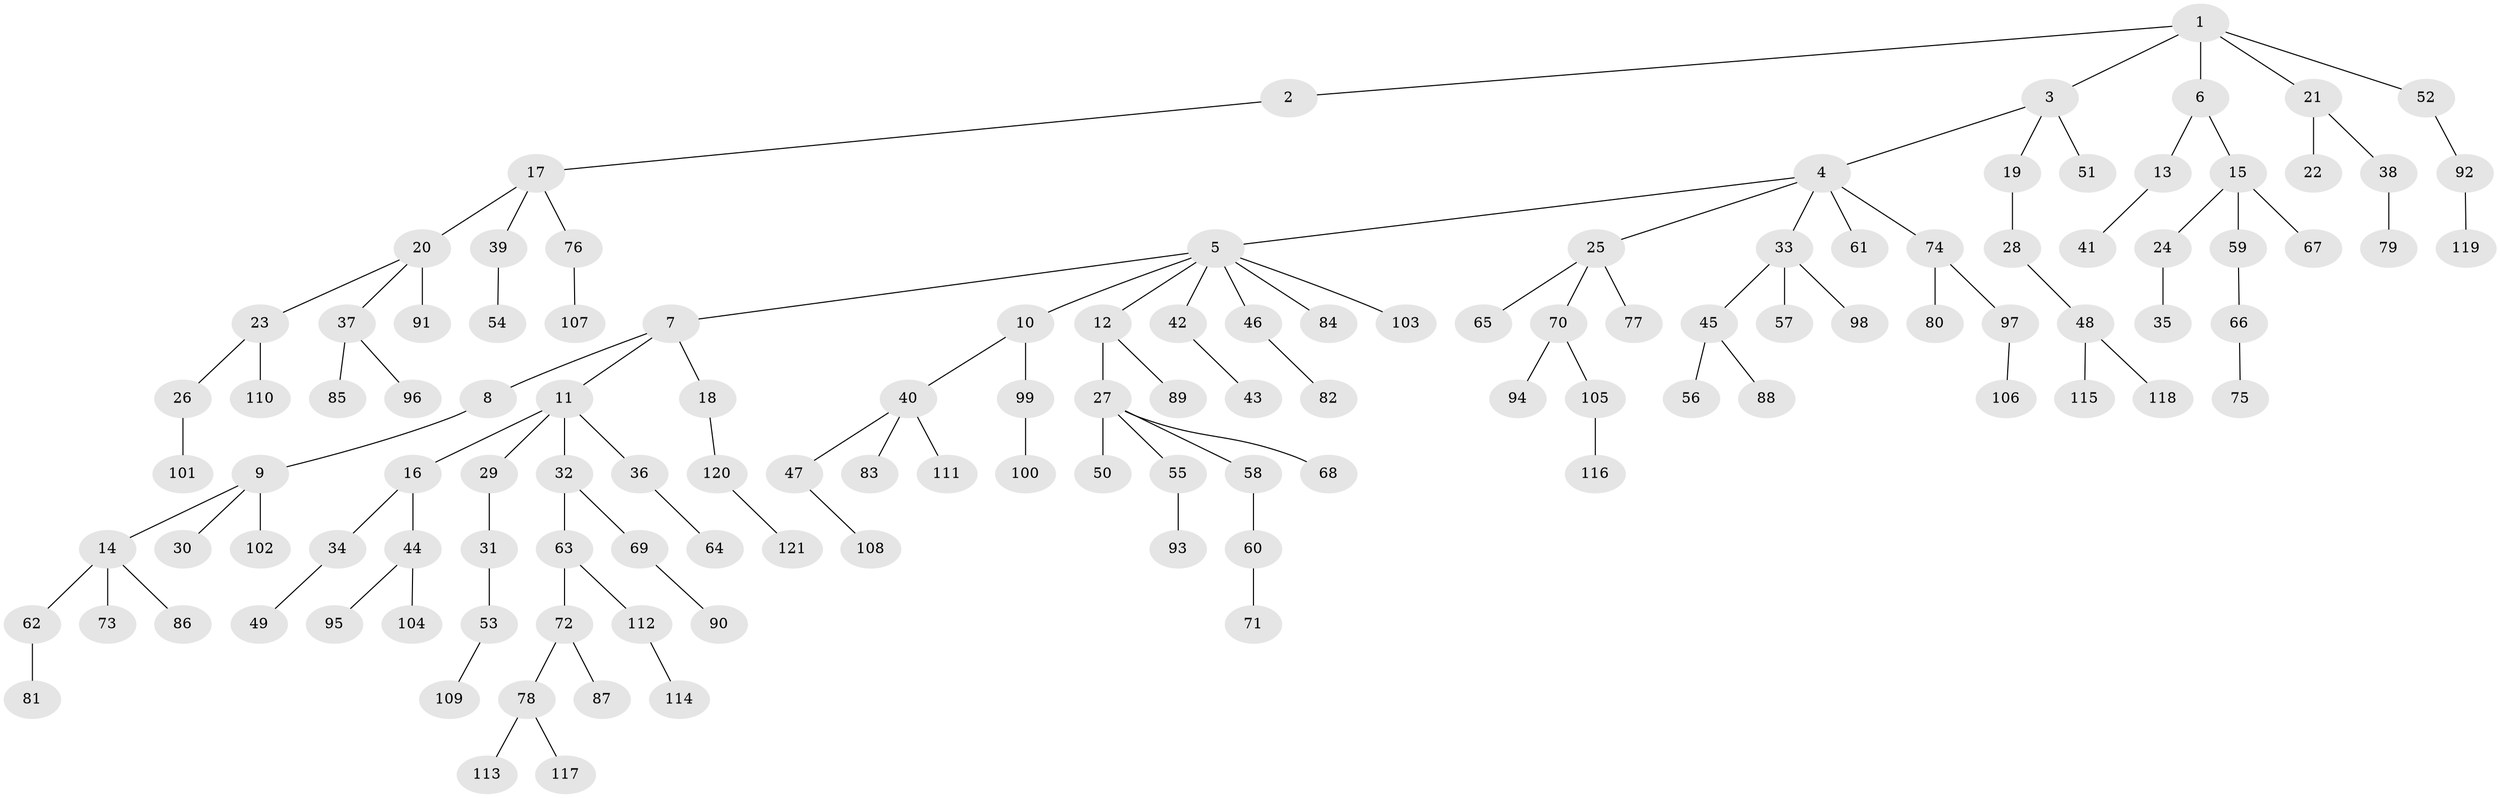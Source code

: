 // Generated by graph-tools (version 1.1) at 2025/53/03/09/25 04:53:10]
// undirected, 121 vertices, 120 edges
graph export_dot {
graph [start="1"]
  node [color=gray90,style=filled];
  1;
  2;
  3;
  4;
  5;
  6;
  7;
  8;
  9;
  10;
  11;
  12;
  13;
  14;
  15;
  16;
  17;
  18;
  19;
  20;
  21;
  22;
  23;
  24;
  25;
  26;
  27;
  28;
  29;
  30;
  31;
  32;
  33;
  34;
  35;
  36;
  37;
  38;
  39;
  40;
  41;
  42;
  43;
  44;
  45;
  46;
  47;
  48;
  49;
  50;
  51;
  52;
  53;
  54;
  55;
  56;
  57;
  58;
  59;
  60;
  61;
  62;
  63;
  64;
  65;
  66;
  67;
  68;
  69;
  70;
  71;
  72;
  73;
  74;
  75;
  76;
  77;
  78;
  79;
  80;
  81;
  82;
  83;
  84;
  85;
  86;
  87;
  88;
  89;
  90;
  91;
  92;
  93;
  94;
  95;
  96;
  97;
  98;
  99;
  100;
  101;
  102;
  103;
  104;
  105;
  106;
  107;
  108;
  109;
  110;
  111;
  112;
  113;
  114;
  115;
  116;
  117;
  118;
  119;
  120;
  121;
  1 -- 2;
  1 -- 3;
  1 -- 6;
  1 -- 21;
  1 -- 52;
  2 -- 17;
  3 -- 4;
  3 -- 19;
  3 -- 51;
  4 -- 5;
  4 -- 25;
  4 -- 33;
  4 -- 61;
  4 -- 74;
  5 -- 7;
  5 -- 10;
  5 -- 12;
  5 -- 42;
  5 -- 46;
  5 -- 84;
  5 -- 103;
  6 -- 13;
  6 -- 15;
  7 -- 8;
  7 -- 11;
  7 -- 18;
  8 -- 9;
  9 -- 14;
  9 -- 30;
  9 -- 102;
  10 -- 40;
  10 -- 99;
  11 -- 16;
  11 -- 29;
  11 -- 32;
  11 -- 36;
  12 -- 27;
  12 -- 89;
  13 -- 41;
  14 -- 62;
  14 -- 73;
  14 -- 86;
  15 -- 24;
  15 -- 59;
  15 -- 67;
  16 -- 34;
  16 -- 44;
  17 -- 20;
  17 -- 39;
  17 -- 76;
  18 -- 120;
  19 -- 28;
  20 -- 23;
  20 -- 37;
  20 -- 91;
  21 -- 22;
  21 -- 38;
  23 -- 26;
  23 -- 110;
  24 -- 35;
  25 -- 65;
  25 -- 70;
  25 -- 77;
  26 -- 101;
  27 -- 50;
  27 -- 55;
  27 -- 58;
  27 -- 68;
  28 -- 48;
  29 -- 31;
  31 -- 53;
  32 -- 63;
  32 -- 69;
  33 -- 45;
  33 -- 57;
  33 -- 98;
  34 -- 49;
  36 -- 64;
  37 -- 85;
  37 -- 96;
  38 -- 79;
  39 -- 54;
  40 -- 47;
  40 -- 83;
  40 -- 111;
  42 -- 43;
  44 -- 95;
  44 -- 104;
  45 -- 56;
  45 -- 88;
  46 -- 82;
  47 -- 108;
  48 -- 115;
  48 -- 118;
  52 -- 92;
  53 -- 109;
  55 -- 93;
  58 -- 60;
  59 -- 66;
  60 -- 71;
  62 -- 81;
  63 -- 72;
  63 -- 112;
  66 -- 75;
  69 -- 90;
  70 -- 94;
  70 -- 105;
  72 -- 78;
  72 -- 87;
  74 -- 80;
  74 -- 97;
  76 -- 107;
  78 -- 113;
  78 -- 117;
  92 -- 119;
  97 -- 106;
  99 -- 100;
  105 -- 116;
  112 -- 114;
  120 -- 121;
}
